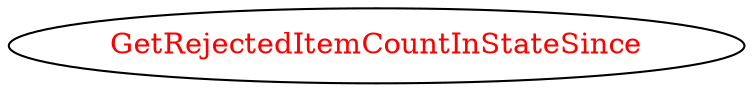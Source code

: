 digraph dependencyGraph {
 concentrate=true;
 ranksep="2.0";
 rankdir="LR"; 
 splines="ortho";
"GetRejectedItemCountInStateSince" [fontcolor="red"];
}